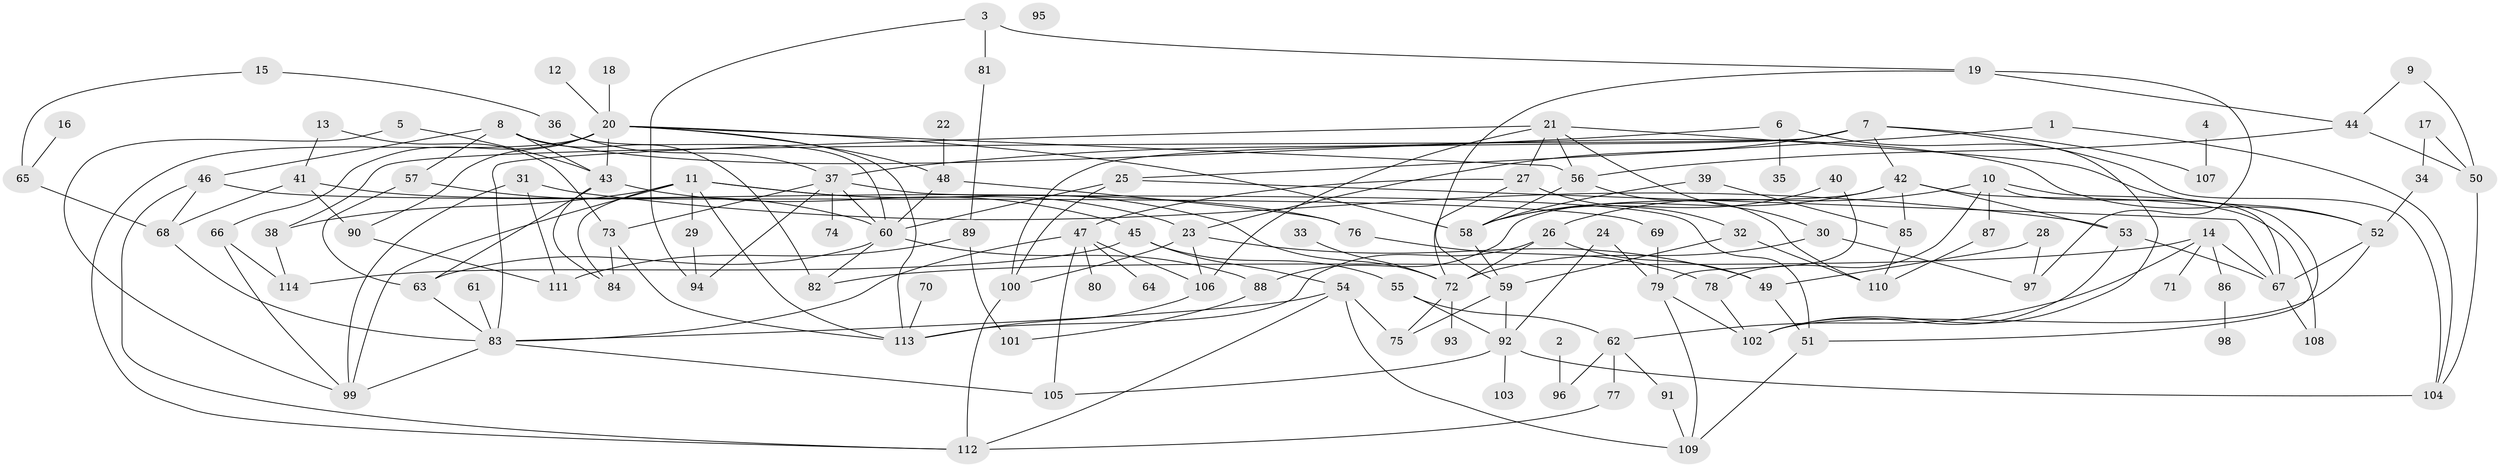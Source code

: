 // coarse degree distribution, {5: 0.08771929824561403, 1: 0.21052631578947367, 6: 0.08771929824561403, 2: 0.14035087719298245, 11: 0.05263157894736842, 14: 0.03508771929824561, 3: 0.17543859649122806, 7: 0.017543859649122806, 13: 0.017543859649122806, 10: 0.017543859649122806, 4: 0.12280701754385964, 8: 0.017543859649122806, 0: 0.017543859649122806}
// Generated by graph-tools (version 1.1) at 2025/16/03/04/25 18:16:43]
// undirected, 114 vertices, 193 edges
graph export_dot {
graph [start="1"]
  node [color=gray90,style=filled];
  1;
  2;
  3;
  4;
  5;
  6;
  7;
  8;
  9;
  10;
  11;
  12;
  13;
  14;
  15;
  16;
  17;
  18;
  19;
  20;
  21;
  22;
  23;
  24;
  25;
  26;
  27;
  28;
  29;
  30;
  31;
  32;
  33;
  34;
  35;
  36;
  37;
  38;
  39;
  40;
  41;
  42;
  43;
  44;
  45;
  46;
  47;
  48;
  49;
  50;
  51;
  52;
  53;
  54;
  55;
  56;
  57;
  58;
  59;
  60;
  61;
  62;
  63;
  64;
  65;
  66;
  67;
  68;
  69;
  70;
  71;
  72;
  73;
  74;
  75;
  76;
  77;
  78;
  79;
  80;
  81;
  82;
  83;
  84;
  85;
  86;
  87;
  88;
  89;
  90;
  91;
  92;
  93;
  94;
  95;
  96;
  97;
  98;
  99;
  100;
  101;
  102;
  103;
  104;
  105;
  106;
  107;
  108;
  109;
  110;
  111;
  112;
  113;
  114;
  1 -- 25;
  1 -- 104;
  2 -- 96;
  3 -- 19;
  3 -- 81;
  3 -- 94;
  4 -- 107;
  5 -- 43;
  5 -- 99;
  6 -- 35;
  6 -- 37;
  6 -- 102;
  7 -- 23;
  7 -- 38;
  7 -- 42;
  7 -- 100;
  7 -- 104;
  7 -- 107;
  8 -- 43;
  8 -- 46;
  8 -- 52;
  8 -- 57;
  8 -- 82;
  9 -- 44;
  9 -- 50;
  10 -- 26;
  10 -- 51;
  10 -- 67;
  10 -- 78;
  10 -- 87;
  11 -- 23;
  11 -- 29;
  11 -- 38;
  11 -- 72;
  11 -- 84;
  11 -- 99;
  11 -- 113;
  12 -- 20;
  13 -- 41;
  13 -- 73;
  14 -- 62;
  14 -- 67;
  14 -- 71;
  14 -- 82;
  14 -- 86;
  15 -- 36;
  15 -- 65;
  16 -- 65;
  17 -- 34;
  17 -- 50;
  18 -- 20;
  19 -- 44;
  19 -- 59;
  19 -- 97;
  20 -- 43;
  20 -- 48;
  20 -- 56;
  20 -- 58;
  20 -- 66;
  20 -- 90;
  20 -- 112;
  20 -- 113;
  21 -- 27;
  21 -- 30;
  21 -- 52;
  21 -- 56;
  21 -- 83;
  21 -- 106;
  22 -- 48;
  23 -- 49;
  23 -- 100;
  23 -- 106;
  24 -- 79;
  24 -- 92;
  25 -- 60;
  25 -- 67;
  25 -- 100;
  26 -- 49;
  26 -- 72;
  26 -- 113;
  27 -- 32;
  27 -- 47;
  27 -- 72;
  28 -- 49;
  28 -- 97;
  29 -- 94;
  30 -- 72;
  30 -- 97;
  31 -- 53;
  31 -- 99;
  31 -- 111;
  32 -- 59;
  32 -- 110;
  33 -- 72;
  34 -- 52;
  36 -- 37;
  36 -- 60;
  37 -- 51;
  37 -- 60;
  37 -- 73;
  37 -- 74;
  37 -- 94;
  38 -- 114;
  39 -- 58;
  39 -- 85;
  40 -- 58;
  40 -- 79;
  41 -- 68;
  41 -- 76;
  41 -- 90;
  42 -- 53;
  42 -- 58;
  42 -- 85;
  42 -- 88;
  42 -- 108;
  43 -- 45;
  43 -- 63;
  43 -- 84;
  44 -- 50;
  44 -- 56;
  45 -- 54;
  45 -- 55;
  45 -- 114;
  46 -- 68;
  46 -- 69;
  46 -- 112;
  47 -- 64;
  47 -- 80;
  47 -- 83;
  47 -- 105;
  47 -- 106;
  48 -- 60;
  48 -- 76;
  49 -- 51;
  50 -- 104;
  51 -- 109;
  52 -- 67;
  52 -- 102;
  53 -- 67;
  53 -- 102;
  54 -- 75;
  54 -- 83;
  54 -- 109;
  54 -- 112;
  55 -- 62;
  55 -- 92;
  56 -- 58;
  56 -- 110;
  57 -- 60;
  57 -- 63;
  58 -- 59;
  59 -- 75;
  59 -- 92;
  60 -- 63;
  60 -- 82;
  60 -- 88;
  61 -- 83;
  62 -- 77;
  62 -- 91;
  62 -- 96;
  63 -- 83;
  65 -- 68;
  66 -- 99;
  66 -- 114;
  67 -- 108;
  68 -- 83;
  69 -- 79;
  70 -- 113;
  72 -- 75;
  72 -- 93;
  73 -- 84;
  73 -- 113;
  76 -- 78;
  77 -- 112;
  78 -- 102;
  79 -- 102;
  79 -- 109;
  81 -- 89;
  83 -- 99;
  83 -- 105;
  85 -- 110;
  86 -- 98;
  87 -- 110;
  88 -- 101;
  89 -- 101;
  89 -- 111;
  90 -- 111;
  91 -- 109;
  92 -- 103;
  92 -- 104;
  92 -- 105;
  100 -- 112;
  106 -- 113;
}
